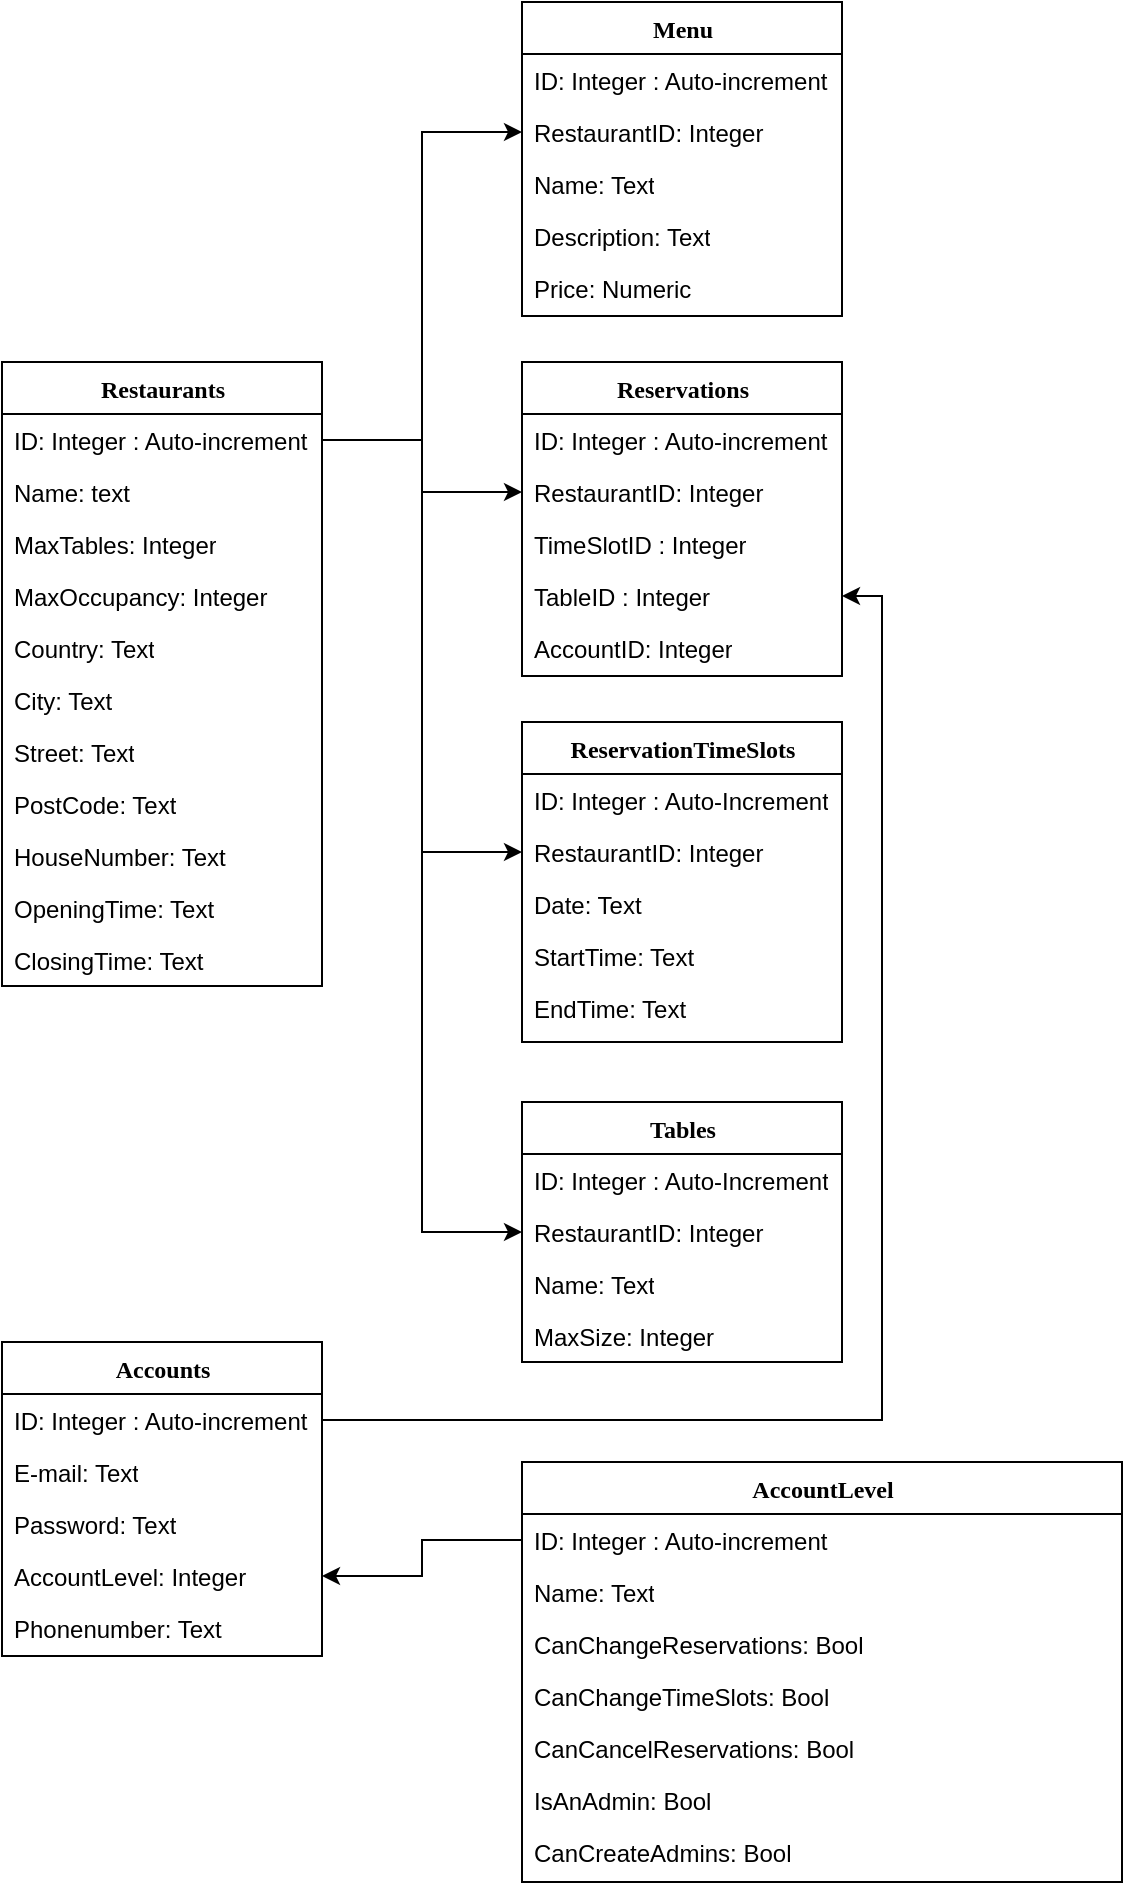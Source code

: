 <mxfile version="24.7.17">
  <diagram name="Page-1" id="9f46799a-70d6-7492-0946-bef42562c5a5">
    <mxGraphModel dx="838" dy="1409" grid="1" gridSize="10" guides="1" tooltips="1" connect="1" arrows="1" fold="1" page="1" pageScale="1" pageWidth="1100" pageHeight="850" background="none" math="0" shadow="0">
      <root>
        <mxCell id="0" />
        <mxCell id="1" parent="0" />
        <mxCell id="78961159f06e98e8-17" value="Accounts" style="swimlane;html=1;fontStyle=1;align=center;verticalAlign=top;childLayout=stackLayout;horizontal=1;startSize=26;horizontalStack=0;resizeParent=1;resizeLast=0;collapsible=1;marginBottom=0;swimlaneFillColor=#ffffff;rounded=0;shadow=0;comic=0;labelBackgroundColor=none;strokeWidth=1;fillColor=none;fontFamily=Verdana;fontSize=12" parent="1" vertex="1">
          <mxGeometry x="300" y="280" width="160" height="157" as="geometry" />
        </mxCell>
        <mxCell id="78961159f06e98e8-21" value="ID: Integer : Auto-increment" style="text;html=1;strokeColor=none;fillColor=none;align=left;verticalAlign=top;spacingLeft=4;spacingRight=4;whiteSpace=wrap;overflow=hidden;rotatable=0;points=[[0,0.5],[1,0.5]];portConstraint=eastwest;" parent="78961159f06e98e8-17" vertex="1">
          <mxGeometry y="26" width="160" height="26" as="geometry" />
        </mxCell>
        <mxCell id="78961159f06e98e8-23" value="E-mail: Text" style="text;html=1;strokeColor=none;fillColor=none;align=left;verticalAlign=top;spacingLeft=4;spacingRight=4;whiteSpace=wrap;overflow=hidden;rotatable=0;points=[[0,0.5],[1,0.5]];portConstraint=eastwest;" parent="78961159f06e98e8-17" vertex="1">
          <mxGeometry y="52" width="160" height="26" as="geometry" />
        </mxCell>
        <mxCell id="78961159f06e98e8-25" value="Password: Text" style="text;html=1;strokeColor=none;fillColor=none;align=left;verticalAlign=top;spacingLeft=4;spacingRight=4;whiteSpace=wrap;overflow=hidden;rotatable=0;points=[[0,0.5],[1,0.5]];portConstraint=eastwest;" parent="78961159f06e98e8-17" vertex="1">
          <mxGeometry y="78" width="160" height="26" as="geometry" />
        </mxCell>
        <mxCell id="78961159f06e98e8-26" value="AccountLevel: Integer" style="text;html=1;strokeColor=none;fillColor=none;align=left;verticalAlign=top;spacingLeft=4;spacingRight=4;whiteSpace=wrap;overflow=hidden;rotatable=0;points=[[0,0.5],[1,0.5]];portConstraint=eastwest;" parent="78961159f06e98e8-17" vertex="1">
          <mxGeometry y="104" width="160" height="26" as="geometry" />
        </mxCell>
        <mxCell id="UMgpg-vryrdrPjCXci4V-1" value="Phonenumber: Text" style="text;html=1;strokeColor=none;fillColor=none;align=left;verticalAlign=top;spacingLeft=4;spacingRight=4;whiteSpace=wrap;overflow=hidden;rotatable=0;points=[[0,0.5],[1,0.5]];portConstraint=eastwest;" vertex="1" parent="78961159f06e98e8-17">
          <mxGeometry y="130" width="160" height="26" as="geometry" />
        </mxCell>
        <mxCell id="78961159f06e98e8-43" value="Reservations" style="swimlane;html=1;fontStyle=1;align=center;verticalAlign=top;childLayout=stackLayout;horizontal=1;startSize=26;horizontalStack=0;resizeParent=1;resizeLast=0;collapsible=1;marginBottom=0;swimlaneFillColor=#ffffff;rounded=0;shadow=0;comic=0;labelBackgroundColor=none;strokeWidth=1;fillColor=none;fontFamily=Verdana;fontSize=12" parent="1" vertex="1">
          <mxGeometry x="560" y="-210" width="160" height="157" as="geometry" />
        </mxCell>
        <mxCell id="78961159f06e98e8-44" value="ID: Integer : Auto-increment" style="text;html=1;strokeColor=none;fillColor=none;align=left;verticalAlign=top;spacingLeft=4;spacingRight=4;whiteSpace=wrap;overflow=hidden;rotatable=0;points=[[0,0.5],[1,0.5]];portConstraint=eastwest;" parent="78961159f06e98e8-43" vertex="1">
          <mxGeometry y="26" width="160" height="26" as="geometry" />
        </mxCell>
        <mxCell id="UMgpg-vryrdrPjCXci4V-22" value="RestaurantID: Integer" style="text;html=1;strokeColor=none;fillColor=none;align=left;verticalAlign=top;spacingLeft=4;spacingRight=4;whiteSpace=wrap;overflow=hidden;rotatable=0;points=[[0,0.5],[1,0.5]];portConstraint=eastwest;" vertex="1" parent="78961159f06e98e8-43">
          <mxGeometry y="52" width="160" height="26" as="geometry" />
        </mxCell>
        <mxCell id="78961159f06e98e8-45" value="TimeSlotID : Integer" style="text;html=1;strokeColor=none;fillColor=none;align=left;verticalAlign=top;spacingLeft=4;spacingRight=4;whiteSpace=wrap;overflow=hidden;rotatable=0;points=[[0,0.5],[1,0.5]];portConstraint=eastwest;" parent="78961159f06e98e8-43" vertex="1">
          <mxGeometry y="78" width="160" height="26" as="geometry" />
        </mxCell>
        <mxCell id="78961159f06e98e8-49" value="TableID : Integer" style="text;html=1;strokeColor=none;fillColor=none;align=left;verticalAlign=top;spacingLeft=4;spacingRight=4;whiteSpace=wrap;overflow=hidden;rotatable=0;points=[[0,0.5],[1,0.5]];portConstraint=eastwest;" parent="78961159f06e98e8-43" vertex="1">
          <mxGeometry y="104" width="160" height="26" as="geometry" />
        </mxCell>
        <mxCell id="78961159f06e98e8-50" value="AccountID: Integer" style="text;html=1;strokeColor=none;fillColor=none;align=left;verticalAlign=top;spacingLeft=4;spacingRight=4;whiteSpace=wrap;overflow=hidden;rotatable=0;points=[[0,0.5],[1,0.5]];portConstraint=eastwest;" parent="78961159f06e98e8-43" vertex="1">
          <mxGeometry y="130" width="160" height="26" as="geometry" />
        </mxCell>
        <mxCell id="78961159f06e98e8-56" value="Tables" style="swimlane;html=1;fontStyle=1;align=center;verticalAlign=top;childLayout=stackLayout;horizontal=1;startSize=26;horizontalStack=0;resizeParent=1;resizeLast=0;collapsible=1;marginBottom=0;swimlaneFillColor=#ffffff;rounded=0;shadow=0;comic=0;labelBackgroundColor=none;strokeWidth=1;fillColor=none;fontFamily=Verdana;fontSize=12" parent="1" vertex="1">
          <mxGeometry x="560" y="160" width="160" height="130" as="geometry" />
        </mxCell>
        <mxCell id="78961159f06e98e8-57" value="ID: Integer : Auto-Increment" style="text;html=1;strokeColor=none;fillColor=none;align=left;verticalAlign=top;spacingLeft=4;spacingRight=4;whiteSpace=wrap;overflow=hidden;rotatable=0;points=[[0,0.5],[1,0.5]];portConstraint=eastwest;" parent="78961159f06e98e8-56" vertex="1">
          <mxGeometry y="26" width="160" height="26" as="geometry" />
        </mxCell>
        <mxCell id="UMgpg-vryrdrPjCXci4V-24" value="RestaurantID: Integer" style="text;html=1;strokeColor=none;fillColor=none;align=left;verticalAlign=top;spacingLeft=4;spacingRight=4;whiteSpace=wrap;overflow=hidden;rotatable=0;points=[[0,0.5],[1,0.5]];portConstraint=eastwest;" vertex="1" parent="78961159f06e98e8-56">
          <mxGeometry y="52" width="160" height="26" as="geometry" />
        </mxCell>
        <mxCell id="78961159f06e98e8-58" value="Name: Text" style="text;html=1;strokeColor=none;fillColor=none;align=left;verticalAlign=top;spacingLeft=4;spacingRight=4;whiteSpace=wrap;overflow=hidden;rotatable=0;points=[[0,0.5],[1,0.5]];portConstraint=eastwest;" parent="78961159f06e98e8-56" vertex="1">
          <mxGeometry y="78" width="160" height="26" as="geometry" />
        </mxCell>
        <mxCell id="78961159f06e98e8-59" value="MaxSize: Integer" style="text;html=1;strokeColor=none;fillColor=none;align=left;verticalAlign=top;spacingLeft=4;spacingRight=4;whiteSpace=wrap;overflow=hidden;rotatable=0;points=[[0,0.5],[1,0.5]];portConstraint=eastwest;" parent="78961159f06e98e8-56" vertex="1">
          <mxGeometry y="104" width="160" height="26" as="geometry" />
        </mxCell>
        <mxCell id="78961159f06e98e8-95" value="ReservationTimeSlots" style="swimlane;html=1;fontStyle=1;align=center;verticalAlign=top;childLayout=stackLayout;horizontal=1;startSize=26;horizontalStack=0;resizeParent=1;resizeLast=0;collapsible=1;marginBottom=0;swimlaneFillColor=#ffffff;rounded=0;shadow=0;comic=0;labelBackgroundColor=none;strokeWidth=1;fillColor=none;fontFamily=Verdana;fontSize=12" parent="1" vertex="1">
          <mxGeometry x="560" y="-30" width="160" height="160" as="geometry" />
        </mxCell>
        <mxCell id="78961159f06e98e8-96" value="ID: Integer : Auto-Increment" style="text;html=1;strokeColor=none;fillColor=none;align=left;verticalAlign=top;spacingLeft=4;spacingRight=4;whiteSpace=wrap;overflow=hidden;rotatable=0;points=[[0,0.5],[1,0.5]];portConstraint=eastwest;" parent="78961159f06e98e8-95" vertex="1">
          <mxGeometry y="26" width="160" height="26" as="geometry" />
        </mxCell>
        <mxCell id="UMgpg-vryrdrPjCXci4V-23" value="RestaurantID: Integer" style="text;html=1;strokeColor=none;fillColor=none;align=left;verticalAlign=top;spacingLeft=4;spacingRight=4;whiteSpace=wrap;overflow=hidden;rotatable=0;points=[[0,0.5],[1,0.5]];portConstraint=eastwest;" vertex="1" parent="78961159f06e98e8-95">
          <mxGeometry y="52" width="160" height="26" as="geometry" />
        </mxCell>
        <mxCell id="78961159f06e98e8-97" value="Date: Text" style="text;html=1;strokeColor=none;fillColor=none;align=left;verticalAlign=top;spacingLeft=4;spacingRight=4;whiteSpace=wrap;overflow=hidden;rotatable=0;points=[[0,0.5],[1,0.5]];portConstraint=eastwest;" parent="78961159f06e98e8-95" vertex="1">
          <mxGeometry y="78" width="160" height="26" as="geometry" />
        </mxCell>
        <mxCell id="78961159f06e98e8-98" value="StartTime: Text" style="text;html=1;strokeColor=none;fillColor=none;align=left;verticalAlign=top;spacingLeft=4;spacingRight=4;whiteSpace=wrap;overflow=hidden;rotatable=0;points=[[0,0.5],[1,0.5]];portConstraint=eastwest;" parent="78961159f06e98e8-95" vertex="1">
          <mxGeometry y="104" width="160" height="26" as="geometry" />
        </mxCell>
        <mxCell id="78961159f06e98e8-102" value="EndTime: Text" style="text;html=1;strokeColor=none;fillColor=none;align=left;verticalAlign=top;spacingLeft=4;spacingRight=4;whiteSpace=wrap;overflow=hidden;rotatable=0;points=[[0,0.5],[1,0.5]];portConstraint=eastwest;" parent="78961159f06e98e8-95" vertex="1">
          <mxGeometry y="130" width="160" height="26" as="geometry" />
        </mxCell>
        <mxCell id="UMgpg-vryrdrPjCXci4V-8" value="AccountLevel" style="swimlane;html=1;fontStyle=1;align=center;verticalAlign=top;childLayout=stackLayout;horizontal=1;startSize=26;horizontalStack=0;resizeParent=1;resizeLast=0;collapsible=1;marginBottom=0;swimlaneFillColor=#ffffff;rounded=0;shadow=0;comic=0;labelBackgroundColor=none;strokeWidth=1;fillColor=none;fontFamily=Verdana;fontSize=12" vertex="1" parent="1">
          <mxGeometry x="560" y="340" width="300" height="210" as="geometry" />
        </mxCell>
        <mxCell id="UMgpg-vryrdrPjCXci4V-9" value="ID: Integer : Auto-increment" style="text;html=1;strokeColor=none;fillColor=none;align=left;verticalAlign=top;spacingLeft=4;spacingRight=4;whiteSpace=wrap;overflow=hidden;rotatable=0;points=[[0,0.5],[1,0.5]];portConstraint=eastwest;" vertex="1" parent="UMgpg-vryrdrPjCXci4V-8">
          <mxGeometry y="26" width="300" height="26" as="geometry" />
        </mxCell>
        <mxCell id="UMgpg-vryrdrPjCXci4V-10" value="Name: Text" style="text;html=1;strokeColor=none;fillColor=none;align=left;verticalAlign=top;spacingLeft=4;spacingRight=4;whiteSpace=wrap;overflow=hidden;rotatable=0;points=[[0,0.5],[1,0.5]];portConstraint=eastwest;" vertex="1" parent="UMgpg-vryrdrPjCXci4V-8">
          <mxGeometry y="52" width="300" height="26" as="geometry" />
        </mxCell>
        <mxCell id="UMgpg-vryrdrPjCXci4V-11" value="CanChangeReservations: Bool" style="text;html=1;strokeColor=none;fillColor=none;align=left;verticalAlign=top;spacingLeft=4;spacingRight=4;whiteSpace=wrap;overflow=hidden;rotatable=0;points=[[0,0.5],[1,0.5]];portConstraint=eastwest;" vertex="1" parent="UMgpg-vryrdrPjCXci4V-8">
          <mxGeometry y="78" width="300" height="26" as="geometry" />
        </mxCell>
        <mxCell id="UMgpg-vryrdrPjCXci4V-12" value="CanChangeTimeSlots: Bool" style="text;html=1;strokeColor=none;fillColor=none;align=left;verticalAlign=top;spacingLeft=4;spacingRight=4;whiteSpace=wrap;overflow=hidden;rotatable=0;points=[[0,0.5],[1,0.5]];portConstraint=eastwest;" vertex="1" parent="UMgpg-vryrdrPjCXci4V-8">
          <mxGeometry y="104" width="300" height="26" as="geometry" />
        </mxCell>
        <mxCell id="UMgpg-vryrdrPjCXci4V-13" value="CanCancelReservations: Bool" style="text;html=1;strokeColor=none;fillColor=none;align=left;verticalAlign=top;spacingLeft=4;spacingRight=4;whiteSpace=wrap;overflow=hidden;rotatable=0;points=[[0,0.5],[1,0.5]];portConstraint=eastwest;" vertex="1" parent="UMgpg-vryrdrPjCXci4V-8">
          <mxGeometry y="130" width="300" height="26" as="geometry" />
        </mxCell>
        <mxCell id="UMgpg-vryrdrPjCXci4V-14" value="IsAnAdmin: Bool" style="text;html=1;strokeColor=none;fillColor=none;align=left;verticalAlign=top;spacingLeft=4;spacingRight=4;whiteSpace=wrap;overflow=hidden;rotatable=0;points=[[0,0.5],[1,0.5]];portConstraint=eastwest;" vertex="1" parent="UMgpg-vryrdrPjCXci4V-8">
          <mxGeometry y="156" width="300" height="26" as="geometry" />
        </mxCell>
        <mxCell id="UMgpg-vryrdrPjCXci4V-15" value="CanCreateAdmins: Bool" style="text;html=1;strokeColor=none;fillColor=none;align=left;verticalAlign=top;spacingLeft=4;spacingRight=4;whiteSpace=wrap;overflow=hidden;rotatable=0;points=[[0,0.5],[1,0.5]];portConstraint=eastwest;" vertex="1" parent="UMgpg-vryrdrPjCXci4V-8">
          <mxGeometry y="182" width="300" height="26" as="geometry" />
        </mxCell>
        <mxCell id="UMgpg-vryrdrPjCXci4V-16" style="edgeStyle=orthogonalEdgeStyle;rounded=0;orthogonalLoop=1;jettySize=auto;html=1;exitX=0;exitY=0.5;exitDx=0;exitDy=0;" edge="1" parent="1" source="UMgpg-vryrdrPjCXci4V-9" target="78961159f06e98e8-26">
          <mxGeometry relative="1" as="geometry" />
        </mxCell>
        <mxCell id="UMgpg-vryrdrPjCXci4V-17" value="Restaurants" style="swimlane;html=1;fontStyle=1;align=center;verticalAlign=top;childLayout=stackLayout;horizontal=1;startSize=26;horizontalStack=0;resizeParent=1;resizeLast=0;collapsible=1;marginBottom=0;swimlaneFillColor=#ffffff;rounded=0;shadow=0;comic=0;labelBackgroundColor=none;strokeWidth=1;fillColor=none;fontFamily=Verdana;fontSize=12" vertex="1" parent="1">
          <mxGeometry x="300" y="-210" width="160" height="312" as="geometry" />
        </mxCell>
        <mxCell id="UMgpg-vryrdrPjCXci4V-18" value="ID: Integer : Auto-increment" style="text;html=1;strokeColor=none;fillColor=none;align=left;verticalAlign=top;spacingLeft=4;spacingRight=4;whiteSpace=wrap;overflow=hidden;rotatable=0;points=[[0,0.5],[1,0.5]];portConstraint=eastwest;" vertex="1" parent="UMgpg-vryrdrPjCXci4V-17">
          <mxGeometry y="26" width="160" height="26" as="geometry" />
        </mxCell>
        <mxCell id="UMgpg-vryrdrPjCXci4V-19" value="Name: text" style="text;html=1;strokeColor=none;fillColor=none;align=left;verticalAlign=top;spacingLeft=4;spacingRight=4;whiteSpace=wrap;overflow=hidden;rotatable=0;points=[[0,0.5],[1,0.5]];portConstraint=eastwest;" vertex="1" parent="UMgpg-vryrdrPjCXci4V-17">
          <mxGeometry y="52" width="160" height="26" as="geometry" />
        </mxCell>
        <mxCell id="UMgpg-vryrdrPjCXci4V-20" value="MaxTables:&amp;nbsp;Integer" style="text;html=1;strokeColor=none;fillColor=none;align=left;verticalAlign=top;spacingLeft=4;spacingRight=4;whiteSpace=wrap;overflow=hidden;rotatable=0;points=[[0,0.5],[1,0.5]];portConstraint=eastwest;" vertex="1" parent="UMgpg-vryrdrPjCXci4V-17">
          <mxGeometry y="78" width="160" height="26" as="geometry" />
        </mxCell>
        <mxCell id="UMgpg-vryrdrPjCXci4V-21" value="MaxOccupancy: Integer" style="text;html=1;strokeColor=none;fillColor=none;align=left;verticalAlign=top;spacingLeft=4;spacingRight=4;whiteSpace=wrap;overflow=hidden;rotatable=0;points=[[0,0.5],[1,0.5]];portConstraint=eastwest;" vertex="1" parent="UMgpg-vryrdrPjCXci4V-17">
          <mxGeometry y="104" width="160" height="26" as="geometry" />
        </mxCell>
        <mxCell id="UMgpg-vryrdrPjCXci4V-29" value="Country: Text" style="text;html=1;strokeColor=none;fillColor=none;align=left;verticalAlign=top;spacingLeft=4;spacingRight=4;whiteSpace=wrap;overflow=hidden;rotatable=0;points=[[0,0.5],[1,0.5]];portConstraint=eastwest;" vertex="1" parent="UMgpg-vryrdrPjCXci4V-17">
          <mxGeometry y="130" width="160" height="26" as="geometry" />
        </mxCell>
        <mxCell id="UMgpg-vryrdrPjCXci4V-30" value="City: Text" style="text;html=1;strokeColor=none;fillColor=none;align=left;verticalAlign=top;spacingLeft=4;spacingRight=4;whiteSpace=wrap;overflow=hidden;rotatable=0;points=[[0,0.5],[1,0.5]];portConstraint=eastwest;" vertex="1" parent="UMgpg-vryrdrPjCXci4V-17">
          <mxGeometry y="156" width="160" height="26" as="geometry" />
        </mxCell>
        <mxCell id="UMgpg-vryrdrPjCXci4V-31" value="Street: Text" style="text;html=1;strokeColor=none;fillColor=none;align=left;verticalAlign=top;spacingLeft=4;spacingRight=4;whiteSpace=wrap;overflow=hidden;rotatable=0;points=[[0,0.5],[1,0.5]];portConstraint=eastwest;" vertex="1" parent="UMgpg-vryrdrPjCXci4V-17">
          <mxGeometry y="182" width="160" height="26" as="geometry" />
        </mxCell>
        <mxCell id="UMgpg-vryrdrPjCXci4V-32" value="PostCode: Text" style="text;html=1;strokeColor=none;fillColor=none;align=left;verticalAlign=top;spacingLeft=4;spacingRight=4;whiteSpace=wrap;overflow=hidden;rotatable=0;points=[[0,0.5],[1,0.5]];portConstraint=eastwest;" vertex="1" parent="UMgpg-vryrdrPjCXci4V-17">
          <mxGeometry y="208" width="160" height="26" as="geometry" />
        </mxCell>
        <mxCell id="UMgpg-vryrdrPjCXci4V-33" value="HouseNumber: Text" style="text;html=1;strokeColor=none;fillColor=none;align=left;verticalAlign=top;spacingLeft=4;spacingRight=4;whiteSpace=wrap;overflow=hidden;rotatable=0;points=[[0,0.5],[1,0.5]];portConstraint=eastwest;" vertex="1" parent="UMgpg-vryrdrPjCXci4V-17">
          <mxGeometry y="234" width="160" height="26" as="geometry" />
        </mxCell>
        <mxCell id="UMgpg-vryrdrPjCXci4V-40" value="OpeningTime: Text" style="text;html=1;strokeColor=none;fillColor=none;align=left;verticalAlign=top;spacingLeft=4;spacingRight=4;whiteSpace=wrap;overflow=hidden;rotatable=0;points=[[0,0.5],[1,0.5]];portConstraint=eastwest;" vertex="1" parent="UMgpg-vryrdrPjCXci4V-17">
          <mxGeometry y="260" width="160" height="26" as="geometry" />
        </mxCell>
        <mxCell id="UMgpg-vryrdrPjCXci4V-41" value="ClosingTime: Text" style="text;html=1;strokeColor=none;fillColor=none;align=left;verticalAlign=top;spacingLeft=4;spacingRight=4;whiteSpace=wrap;overflow=hidden;rotatable=0;points=[[0,0.5],[1,0.5]];portConstraint=eastwest;" vertex="1" parent="UMgpg-vryrdrPjCXci4V-17">
          <mxGeometry y="286" width="160" height="26" as="geometry" />
        </mxCell>
        <mxCell id="UMgpg-vryrdrPjCXci4V-26" style="edgeStyle=orthogonalEdgeStyle;rounded=0;orthogonalLoop=1;jettySize=auto;html=1;exitX=1;exitY=0.5;exitDx=0;exitDy=0;entryX=0;entryY=0.5;entryDx=0;entryDy=0;" edge="1" parent="1" source="UMgpg-vryrdrPjCXci4V-18" target="UMgpg-vryrdrPjCXci4V-23">
          <mxGeometry relative="1" as="geometry" />
        </mxCell>
        <mxCell id="UMgpg-vryrdrPjCXci4V-27" style="edgeStyle=orthogonalEdgeStyle;rounded=0;orthogonalLoop=1;jettySize=auto;html=1;exitX=1;exitY=0.5;exitDx=0;exitDy=0;entryX=0;entryY=0.5;entryDx=0;entryDy=0;" edge="1" parent="1" source="UMgpg-vryrdrPjCXci4V-18" target="UMgpg-vryrdrPjCXci4V-22">
          <mxGeometry relative="1" as="geometry" />
        </mxCell>
        <mxCell id="UMgpg-vryrdrPjCXci4V-28" style="edgeStyle=orthogonalEdgeStyle;rounded=0;orthogonalLoop=1;jettySize=auto;html=1;exitX=1;exitY=0.5;exitDx=0;exitDy=0;entryX=0;entryY=0.5;entryDx=0;entryDy=0;" edge="1" parent="1" source="UMgpg-vryrdrPjCXci4V-18" target="UMgpg-vryrdrPjCXci4V-24">
          <mxGeometry relative="1" as="geometry" />
        </mxCell>
        <mxCell id="UMgpg-vryrdrPjCXci4V-34" value="Menu" style="swimlane;html=1;fontStyle=1;align=center;verticalAlign=top;childLayout=stackLayout;horizontal=1;startSize=26;horizontalStack=0;resizeParent=1;resizeLast=0;collapsible=1;marginBottom=0;swimlaneFillColor=#ffffff;rounded=0;shadow=0;comic=0;labelBackgroundColor=none;strokeWidth=1;fillColor=none;fontFamily=Verdana;fontSize=12" vertex="1" parent="1">
          <mxGeometry x="560" y="-390" width="160" height="157" as="geometry" />
        </mxCell>
        <mxCell id="UMgpg-vryrdrPjCXci4V-35" value="ID: Integer : Auto-increment" style="text;html=1;strokeColor=none;fillColor=none;align=left;verticalAlign=top;spacingLeft=4;spacingRight=4;whiteSpace=wrap;overflow=hidden;rotatable=0;points=[[0,0.5],[1,0.5]];portConstraint=eastwest;" vertex="1" parent="UMgpg-vryrdrPjCXci4V-34">
          <mxGeometry y="26" width="160" height="26" as="geometry" />
        </mxCell>
        <mxCell id="UMgpg-vryrdrPjCXci4V-36" value="RestaurantID: Integer" style="text;html=1;strokeColor=none;fillColor=none;align=left;verticalAlign=top;spacingLeft=4;spacingRight=4;whiteSpace=wrap;overflow=hidden;rotatable=0;points=[[0,0.5],[1,0.5]];portConstraint=eastwest;" vertex="1" parent="UMgpg-vryrdrPjCXci4V-34">
          <mxGeometry y="52" width="160" height="26" as="geometry" />
        </mxCell>
        <mxCell id="UMgpg-vryrdrPjCXci4V-37" value="Name: Text" style="text;html=1;strokeColor=none;fillColor=none;align=left;verticalAlign=top;spacingLeft=4;spacingRight=4;whiteSpace=wrap;overflow=hidden;rotatable=0;points=[[0,0.5],[1,0.5]];portConstraint=eastwest;" vertex="1" parent="UMgpg-vryrdrPjCXci4V-34">
          <mxGeometry y="78" width="160" height="26" as="geometry" />
        </mxCell>
        <mxCell id="UMgpg-vryrdrPjCXci4V-38" value="Description: Text" style="text;html=1;strokeColor=none;fillColor=none;align=left;verticalAlign=top;spacingLeft=4;spacingRight=4;whiteSpace=wrap;overflow=hidden;rotatable=0;points=[[0,0.5],[1,0.5]];portConstraint=eastwest;" vertex="1" parent="UMgpg-vryrdrPjCXci4V-34">
          <mxGeometry y="104" width="160" height="26" as="geometry" />
        </mxCell>
        <mxCell id="UMgpg-vryrdrPjCXci4V-39" value="Price: Numeric" style="text;html=1;strokeColor=none;fillColor=none;align=left;verticalAlign=top;spacingLeft=4;spacingRight=4;whiteSpace=wrap;overflow=hidden;rotatable=0;points=[[0,0.5],[1,0.5]];portConstraint=eastwest;" vertex="1" parent="UMgpg-vryrdrPjCXci4V-34">
          <mxGeometry y="130" width="160" height="26" as="geometry" />
        </mxCell>
        <mxCell id="UMgpg-vryrdrPjCXci4V-42" style="edgeStyle=orthogonalEdgeStyle;rounded=0;orthogonalLoop=1;jettySize=auto;html=1;exitX=1;exitY=0.5;exitDx=0;exitDy=0;entryX=0;entryY=0.5;entryDx=0;entryDy=0;" edge="1" parent="1" source="UMgpg-vryrdrPjCXci4V-18" target="UMgpg-vryrdrPjCXci4V-36">
          <mxGeometry relative="1" as="geometry" />
        </mxCell>
        <mxCell id="UMgpg-vryrdrPjCXci4V-43" style="edgeStyle=orthogonalEdgeStyle;rounded=0;orthogonalLoop=1;jettySize=auto;html=1;exitX=1;exitY=0.5;exitDx=0;exitDy=0;entryX=1;entryY=0.5;entryDx=0;entryDy=0;" edge="1" parent="1" source="78961159f06e98e8-21" target="78961159f06e98e8-49">
          <mxGeometry relative="1" as="geometry" />
        </mxCell>
      </root>
    </mxGraphModel>
  </diagram>
</mxfile>
